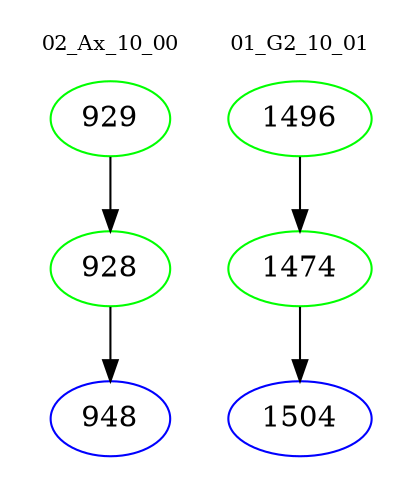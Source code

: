 digraph{
subgraph cluster_0 {
color = white
label = "02_Ax_10_00";
fontsize=10;
T0_929 [label="929", color="green"]
T0_929 -> T0_928 [color="black"]
T0_928 [label="928", color="green"]
T0_928 -> T0_948 [color="black"]
T0_948 [label="948", color="blue"]
}
subgraph cluster_1 {
color = white
label = "01_G2_10_01";
fontsize=10;
T1_1496 [label="1496", color="green"]
T1_1496 -> T1_1474 [color="black"]
T1_1474 [label="1474", color="green"]
T1_1474 -> T1_1504 [color="black"]
T1_1504 [label="1504", color="blue"]
}
}
